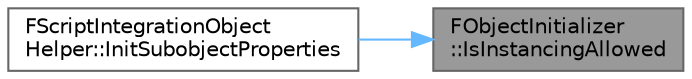 digraph "FObjectInitializer::IsInstancingAllowed"
{
 // INTERACTIVE_SVG=YES
 // LATEX_PDF_SIZE
  bgcolor="transparent";
  edge [fontname=Helvetica,fontsize=10,labelfontname=Helvetica,labelfontsize=10];
  node [fontname=Helvetica,fontsize=10,shape=box,height=0.2,width=0.4];
  rankdir="RL";
  Node1 [id="Node000001",label="FObjectInitializer\l::IsInstancingAllowed",height=0.2,width=0.4,color="gray40", fillcolor="grey60", style="filled", fontcolor="black",tooltip=" "];
  Node1 -> Node2 [id="edge1_Node000001_Node000002",dir="back",color="steelblue1",style="solid",tooltip=" "];
  Node2 [id="Node000002",label="FScriptIntegrationObject\lHelper::InitSubobjectProperties",height=0.2,width=0.4,color="grey40", fillcolor="white", style="filled",URL="$dc/ddb/classFScriptIntegrationObjectHelper.html#a7bf64384544c5f447f1ad31fae92d9bd",tooltip="Calls InitProperties for any default subobjects created through this ObjectInitializer."];
}
